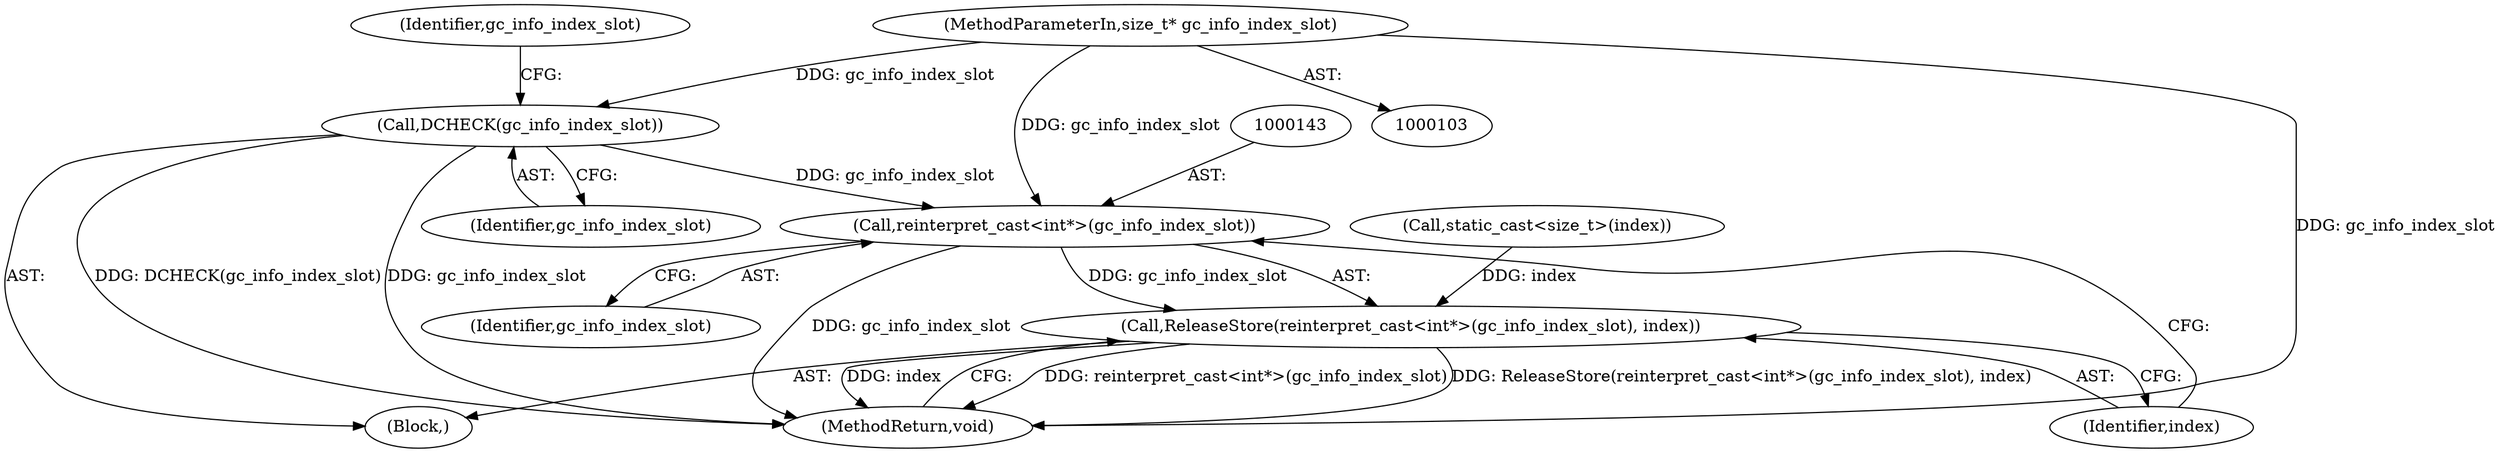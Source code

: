 digraph "0_Chrome_20b65d00ca3d8696430e22efad7485366f8c3a21@pointer" {
"1000142" [label="(Call,reinterpret_cast<int*>(gc_info_index_slot))"];
"1000109" [label="(Call,DCHECK(gc_info_index_slot))"];
"1000105" [label="(MethodParameterIn,size_t* gc_info_index_slot)"];
"1000141" [label="(Call,ReleaseStore(reinterpret_cast<int*>(gc_info_index_slot), index))"];
"1000144" [label="(Identifier,gc_info_index_slot)"];
"1000109" [label="(Call,DCHECK(gc_info_index_slot))"];
"1000124" [label="(Call,static_cast<size_t>(index))"];
"1000114" [label="(Identifier,gc_info_index_slot)"];
"1000146" [label="(MethodReturn,void)"];
"1000106" [label="(Block,)"];
"1000142" [label="(Call,reinterpret_cast<int*>(gc_info_index_slot))"];
"1000105" [label="(MethodParameterIn,size_t* gc_info_index_slot)"];
"1000110" [label="(Identifier,gc_info_index_slot)"];
"1000145" [label="(Identifier,index)"];
"1000141" [label="(Call,ReleaseStore(reinterpret_cast<int*>(gc_info_index_slot), index))"];
"1000142" -> "1000141"  [label="AST: "];
"1000142" -> "1000144"  [label="CFG: "];
"1000143" -> "1000142"  [label="AST: "];
"1000144" -> "1000142"  [label="AST: "];
"1000145" -> "1000142"  [label="CFG: "];
"1000142" -> "1000146"  [label="DDG: gc_info_index_slot"];
"1000142" -> "1000141"  [label="DDG: gc_info_index_slot"];
"1000109" -> "1000142"  [label="DDG: gc_info_index_slot"];
"1000105" -> "1000142"  [label="DDG: gc_info_index_slot"];
"1000109" -> "1000106"  [label="AST: "];
"1000109" -> "1000110"  [label="CFG: "];
"1000110" -> "1000109"  [label="AST: "];
"1000114" -> "1000109"  [label="CFG: "];
"1000109" -> "1000146"  [label="DDG: gc_info_index_slot"];
"1000109" -> "1000146"  [label="DDG: DCHECK(gc_info_index_slot)"];
"1000105" -> "1000109"  [label="DDG: gc_info_index_slot"];
"1000105" -> "1000103"  [label="AST: "];
"1000105" -> "1000146"  [label="DDG: gc_info_index_slot"];
"1000141" -> "1000106"  [label="AST: "];
"1000141" -> "1000145"  [label="CFG: "];
"1000145" -> "1000141"  [label="AST: "];
"1000146" -> "1000141"  [label="CFG: "];
"1000141" -> "1000146"  [label="DDG: reinterpret_cast<int*>(gc_info_index_slot)"];
"1000141" -> "1000146"  [label="DDG: ReleaseStore(reinterpret_cast<int*>(gc_info_index_slot), index)"];
"1000141" -> "1000146"  [label="DDG: index"];
"1000124" -> "1000141"  [label="DDG: index"];
}
